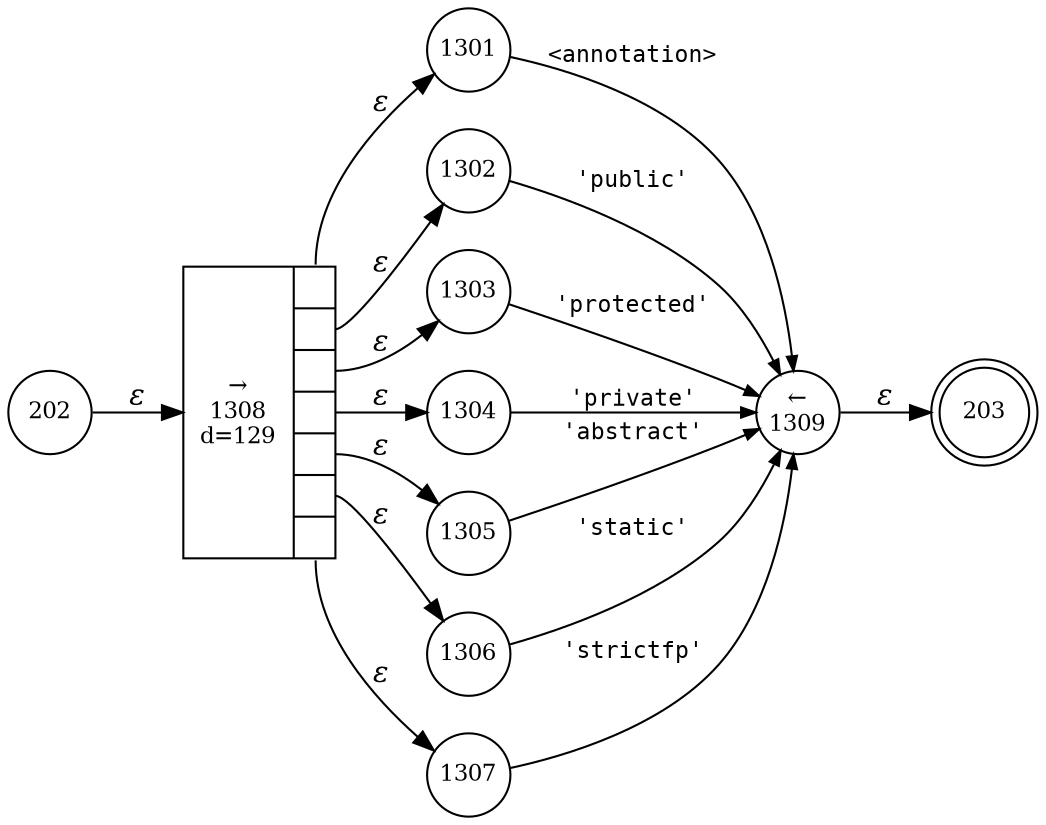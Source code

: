 digraph ATN {
rankdir=LR;
s203[fontsize=11, label="203", shape=doublecircle, fixedsize=true, width=.6];
s1301[fontsize=11,label="1301", shape=circle, fixedsize=true, width=.55, peripheries=1];
s1302[fontsize=11,label="1302", shape=circle, fixedsize=true, width=.55, peripheries=1];
s1303[fontsize=11,label="1303", shape=circle, fixedsize=true, width=.55, peripheries=1];
s1304[fontsize=11,label="1304", shape=circle, fixedsize=true, width=.55, peripheries=1];
s1305[fontsize=11,label="1305", shape=circle, fixedsize=true, width=.55, peripheries=1];
s202[fontsize=11,label="202", shape=circle, fixedsize=true, width=.55, peripheries=1];
s1306[fontsize=11,label="1306", shape=circle, fixedsize=true, width=.55, peripheries=1];
s1307[fontsize=11,label="1307", shape=circle, fixedsize=true, width=.55, peripheries=1];
s1308[fontsize=11,label="{&rarr;\n1308\nd=129|{<p0>|<p1>|<p2>|<p3>|<p4>|<p5>|<p6>}}", shape=record, fixedsize=false, peripheries=1];
s1309[fontsize=11,label="&larr;\n1309", shape=circle, fixedsize=true, width=.55, peripheries=1];
s202 -> s1308 [fontname="Times-Italic", label="&epsilon;"];
s1308:p0 -> s1301 [fontname="Times-Italic", label="&epsilon;"];
s1308:p1 -> s1302 [fontname="Times-Italic", label="&epsilon;"];
s1308:p2 -> s1303 [fontname="Times-Italic", label="&epsilon;"];
s1308:p3 -> s1304 [fontname="Times-Italic", label="&epsilon;"];
s1308:p4 -> s1305 [fontname="Times-Italic", label="&epsilon;"];
s1308:p5 -> s1306 [fontname="Times-Italic", label="&epsilon;"];
s1308:p6 -> s1307 [fontname="Times-Italic", label="&epsilon;"];
s1301 -> s1309 [fontsize=11, fontname="Courier", arrowsize=.7, label = "<annotation>", arrowhead = normal];
s1302 -> s1309 [fontsize=11, fontname="Courier", arrowsize=.7, label = "'public'", arrowhead = normal];
s1303 -> s1309 [fontsize=11, fontname="Courier", arrowsize=.7, label = "'protected'", arrowhead = normal];
s1304 -> s1309 [fontsize=11, fontname="Courier", arrowsize=.7, label = "'private'", arrowhead = normal];
s1305 -> s1309 [fontsize=11, fontname="Courier", arrowsize=.7, label = "'abstract'", arrowhead = normal];
s1306 -> s1309 [fontsize=11, fontname="Courier", arrowsize=.7, label = "'static'", arrowhead = normal];
s1307 -> s1309 [fontsize=11, fontname="Courier", arrowsize=.7, label = "'strictfp'", arrowhead = normal];
s1309 -> s203 [fontname="Times-Italic", label="&epsilon;"];
}
